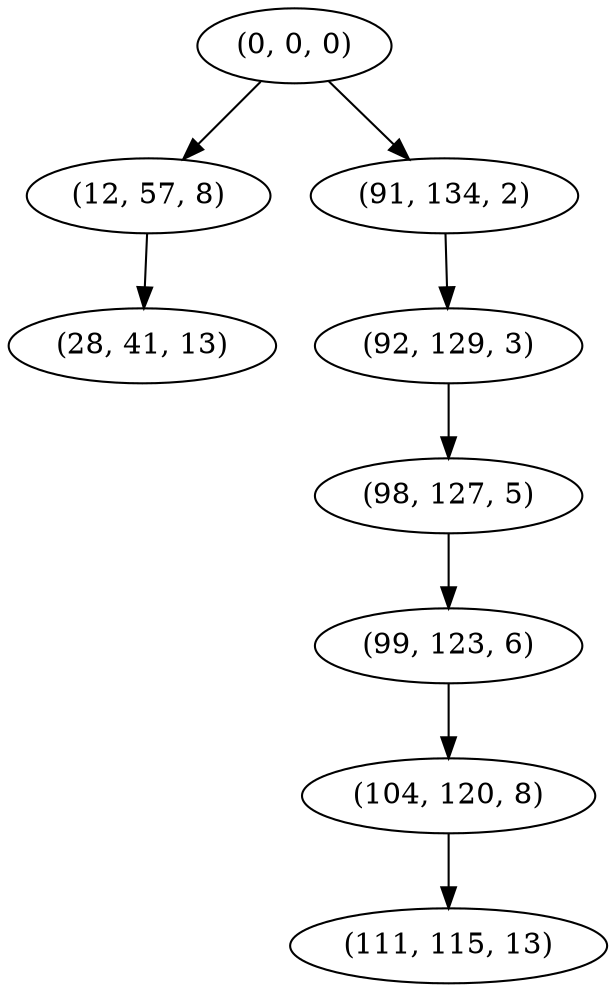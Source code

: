 digraph tree {
    "(0, 0, 0)";
    "(12, 57, 8)";
    "(28, 41, 13)";
    "(91, 134, 2)";
    "(92, 129, 3)";
    "(98, 127, 5)";
    "(99, 123, 6)";
    "(104, 120, 8)";
    "(111, 115, 13)";
    "(0, 0, 0)" -> "(12, 57, 8)";
    "(0, 0, 0)" -> "(91, 134, 2)";
    "(12, 57, 8)" -> "(28, 41, 13)";
    "(91, 134, 2)" -> "(92, 129, 3)";
    "(92, 129, 3)" -> "(98, 127, 5)";
    "(98, 127, 5)" -> "(99, 123, 6)";
    "(99, 123, 6)" -> "(104, 120, 8)";
    "(104, 120, 8)" -> "(111, 115, 13)";
}

